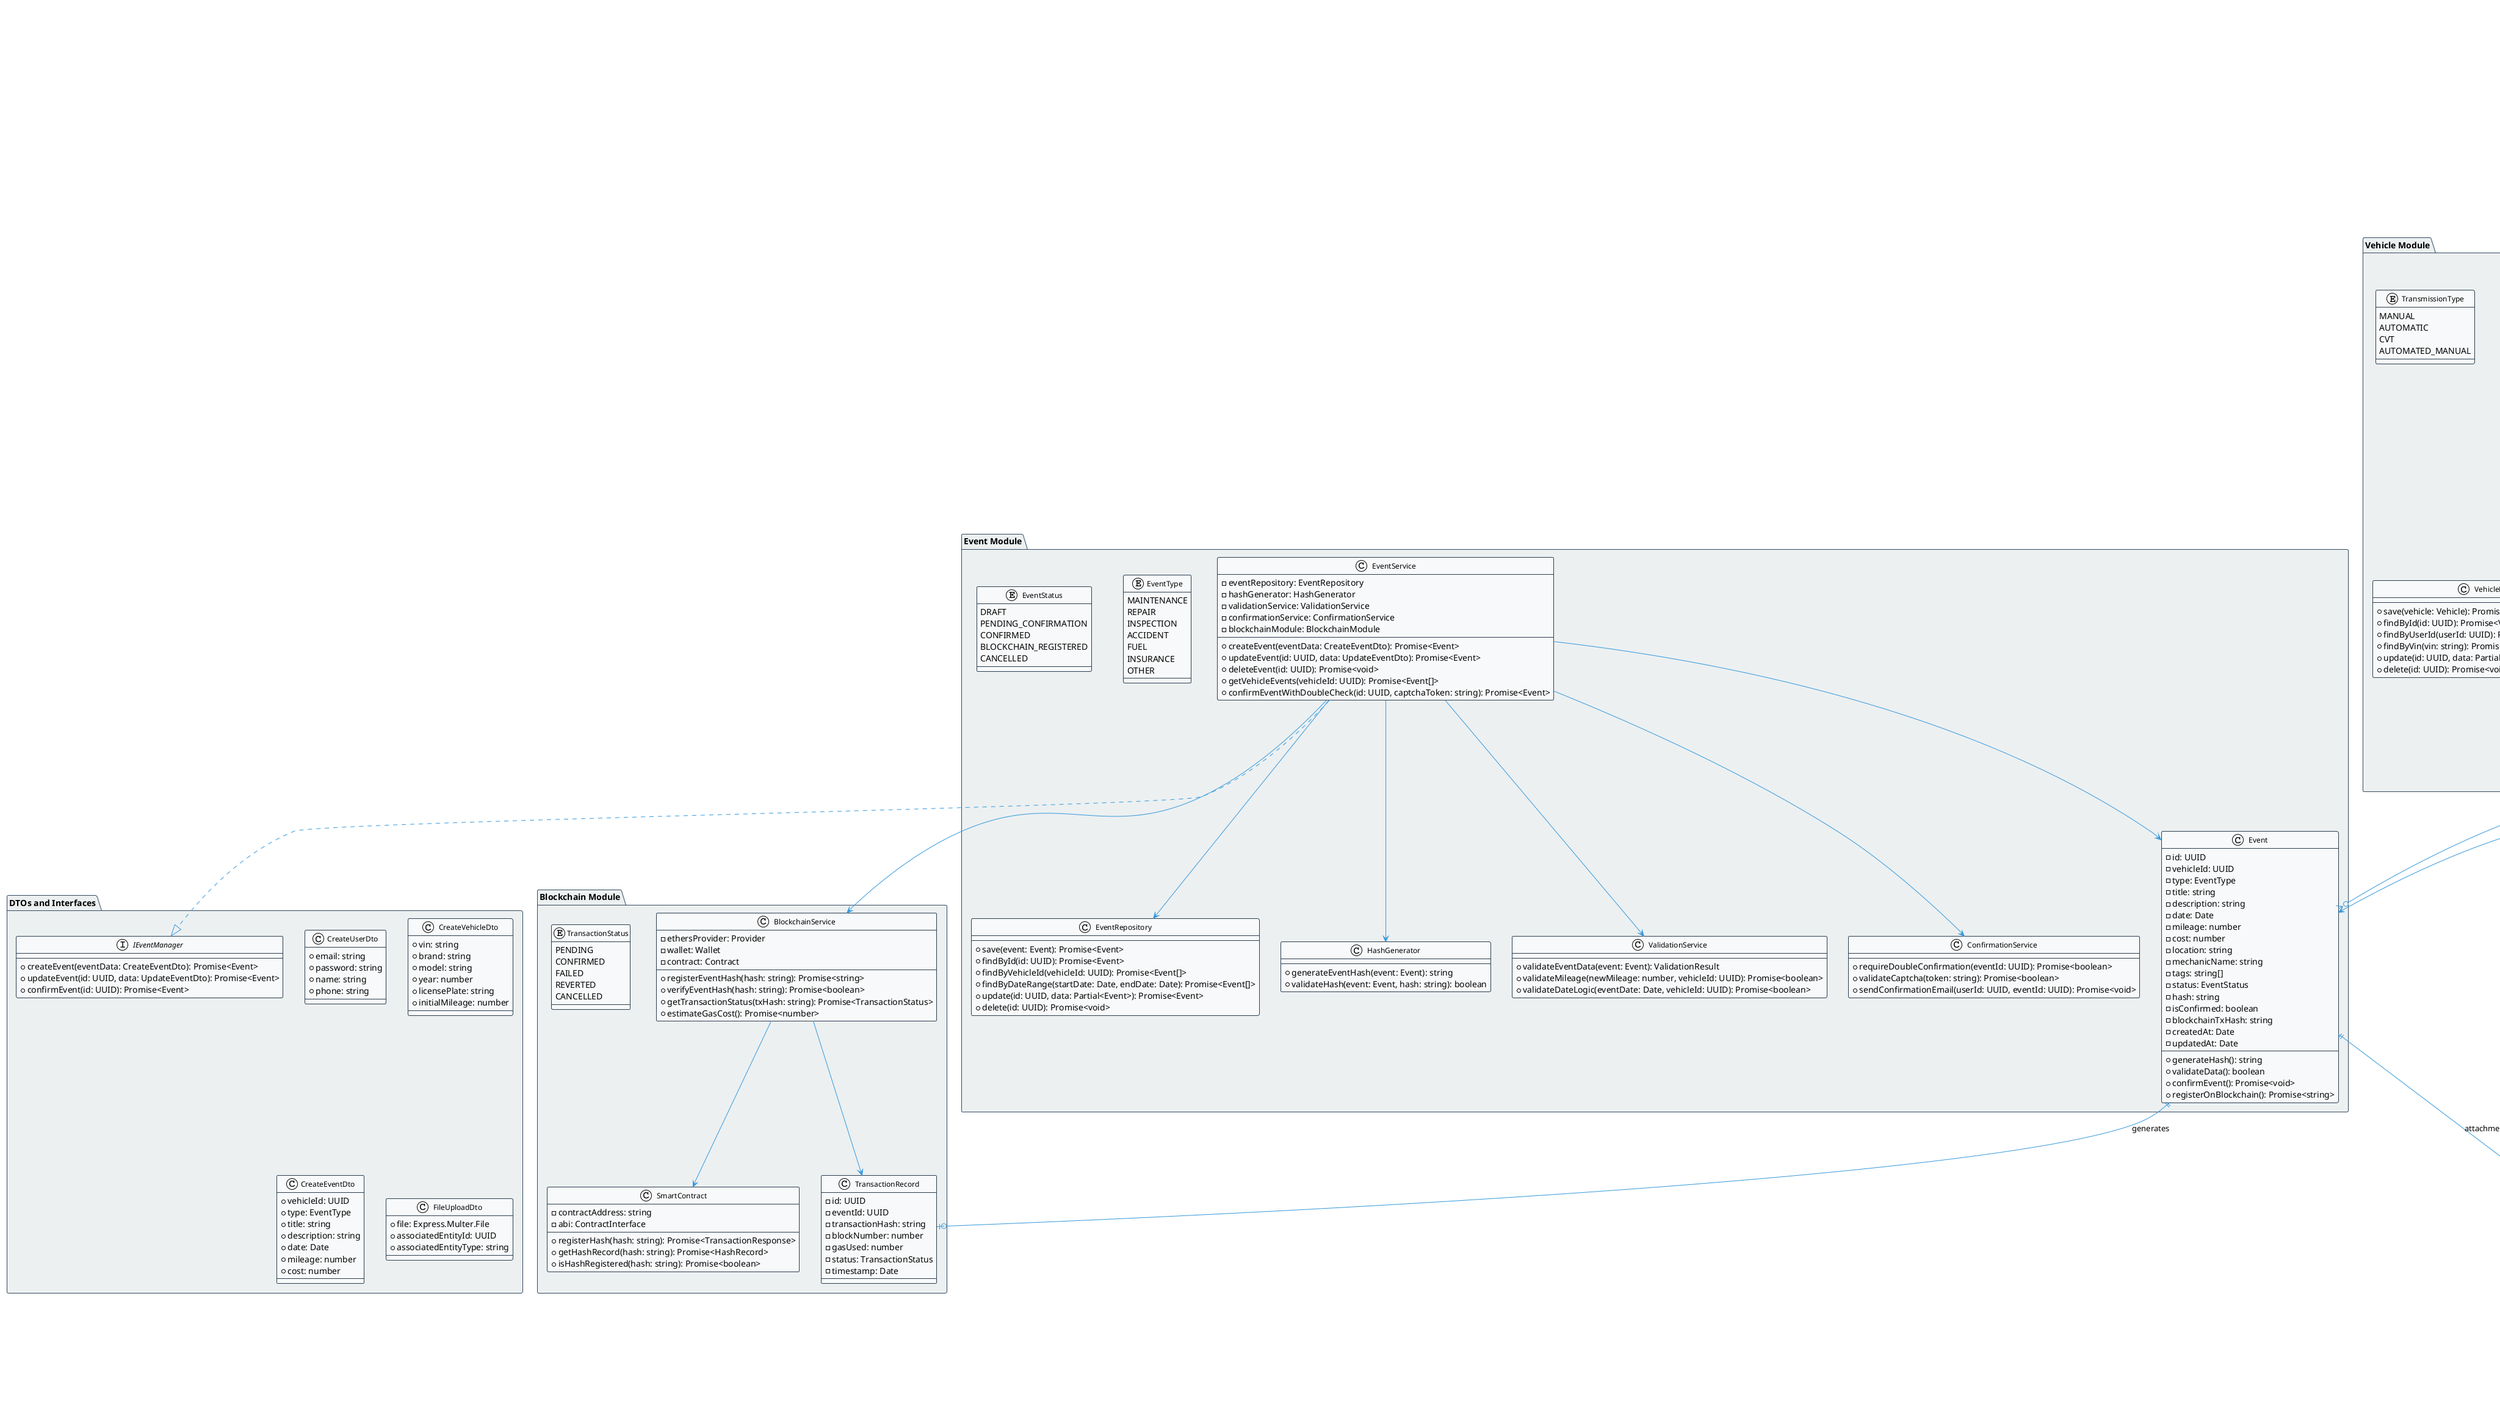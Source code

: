 @startuml class_diagram

!theme plain
skinparam {
    classFontSize 12
    classBackgroundColor #F8F9FA
    classBorderColor #2C3E50
    arrowColor #3498DB
    packageBackgroundColor #ECF0F1
    packageBorderColor #34495E
    stereotypeCBackgroundColor #E8F5E8
    stereotypeCBorderColor #27AE60
}

package "User Module" {
    class User {
        -id: UUID
        -email: string
        -password: string (hashed)
        -name: string
        -phone: string
        -createdAt: Date
        -updatedAt: Date
        -isActive: boolean
        -emailVerified: boolean
        +register(userData: CreateUserDto): Promise<User>
        +authenticate(credentials: LoginDto): Promise<string>
        +updateProfile(data: UpdateUserDto): Promise<User>
        +changePassword(oldPassword: string, newPassword: string): Promise<void>
        +resetPassword(token: string, newPassword: string): Promise<void>
        +verifyEmail(token: string): Promise<void>
    }

    class UserService {
        -userRepository: UserRepository
        -jwtService: JwtService
        -emailService: EmailService
        +createUser(userData: CreateUserDto): Promise<User>
        +validateUser(email: string, password: string): Promise<User>
        +generateJwtToken(user: User): string
        +sendPasswordResetEmail(email: string): Promise<void>
        +validateResetToken(token: string): Promise<boolean>
    }

    class UserRepository {
        +save(user: User): Promise<User>
        +findByEmail(email: string): Promise<User>
        +findById(id: UUID): Promise<User>
        +update(id: UUID, data: Partial<User>): Promise<User>
        +delete(id: UUID): Promise<void>
    }

    interface IUserRepository {
        +save(user: User): Promise<User>
        +findByEmail(email: string): Promise<User>
        +findById(id: UUID): Promise<User>
    }
}

package "Vehicle Module" {
    class Vehicle {
        -id: UUID
        -userId: UUID
        -vin: string
        -brand: string
        -model: string
        -year: number
        -color: string
        -engineType: string
        -enginePower: number
        -fuelType: FuelType
        -transmission: TransmissionType
        -licensePlate: string
        -registrationDate: Date
        -purchaseDate: Date
        -purchasePrice: number
        -initialMileage: number
        -currentMileage: number
        -isActive: boolean
        -createdAt: Date
        -updatedAt: Date
        +updateMileage(newMileage: number): Promise<void>
        +calculateTotalDistance(): number
        +getMaintenanceHistory(): Promise<Event[]>
        +generateQRCode(): string
    }

    class VehicleService {
        -vehicleRepository: VehicleRepository
        -eventService: EventService
        -externalApiService: ExternalApiService
        +createVehicle(vehicleData: CreateVehicleDto): Promise<Vehicle>
        +updateVehicle(id: UUID, data: UpdateVehicleDto): Promise<Vehicle>
        +deleteVehicle(id: UUID): Promise<void>
        +getUserVehicles(userId: UUID): Promise<Vehicle[]>
        +getVehicleById(id: UUID): Promise<Vehicle>
        +fetchVehicleDataFromApi(model: string): Promise<VehicleApiData>
    }

    class VehicleRepository {
        +save(vehicle: Vehicle): Promise<Vehicle>
        +findById(id: UUID): Promise<Vehicle>
        +findByUserId(userId: UUID): Promise<Vehicle[]>
        +findByVin(vin: string): Promise<Vehicle>
        +update(id: UUID, data: Partial<Vehicle>): Promise<Vehicle>
        +delete(id: UUID): Promise<void>
    }

    enum FuelType {
        GASOLINE
        DIESEL
        ETHANOL
        FLEX
        ELECTRIC
        HYBRID
    }

    enum TransmissionType {
        MANUAL
        AUTOMATIC
        CVT
        AUTOMATED_MANUAL
    }
}

package "Event Module" {
    class Event {
        -id: UUID
        -vehicleId: UUID
        -type: EventType
        -title: string
        -description: string
        -date: Date
        -mileage: number
        -cost: number
        -location: string
        -mechanicName: string
        -tags: string[]
        -status: EventStatus
        -hash: string
        -isConfirmed: boolean
        -blockchainTxHash: string
        -createdAt: Date
        -updatedAt: Date
        +generateHash(): string
        +validateData(): boolean
        +confirmEvent(): Promise<void>
        +registerOnBlockchain(): Promise<string>
    }

    class EventService {
        -eventRepository: EventRepository
        -hashGenerator: HashGenerator
        -validationService: ValidationService
        -confirmationService: ConfirmationService
        -blockchainModule: BlockchainModule
        +createEvent(eventData: CreateEventDto): Promise<Event>
        +updateEvent(id: UUID, data: UpdateEventDto): Promise<Event>
        +deleteEvent(id: UUID): Promise<void>
        +getVehicleEvents(vehicleId: UUID): Promise<Event[]>
        +confirmEventWithDoubleCheck(id: UUID, captchaToken: string): Promise<Event>
    }

    class EventRepository {
        +save(event: Event): Promise<Event>
        +findById(id: UUID): Promise<Event>
        +findByVehicleId(vehicleId: UUID): Promise<Event[]>
        +findByDateRange(startDate: Date, endDate: Date): Promise<Event[]>
        +update(id: UUID, data: Partial<Event>): Promise<Event>
        +delete(id: UUID): Promise<void>
    }

    class HashGenerator {
        +generateEventHash(event: Event): string
        +validateHash(event: Event, hash: string): boolean
    }

    class ValidationService {
        +validateEventData(event: Event): ValidationResult
        +validateMileage(newMileage: number, vehicleId: UUID): Promise<boolean>
        +validateDateLogic(eventDate: Date, vehicleId: UUID): Promise<boolean>
    }

    class ConfirmationService {
        +requireDoubleConfirmation(eventId: UUID): Promise<boolean>
        +validateCaptcha(token: string): Promise<boolean>
        +sendConfirmationEmail(userId: UUID, eventId: UUID): Promise<void>
    }

    enum EventType {
        MAINTENANCE
        REPAIR
        INSPECTION
        ACCIDENT
        FUEL
        INSURANCE
        OTHER
    }

    enum EventStatus {
        DRAFT
        PENDING_CONFIRMATION
        CONFIRMED
        BLOCKCHAIN_REGISTERED
        CANCELLED
    }
}

package "Blockchain Module" {
    class BlockchainService {
        -ethersProvider: Provider
        -wallet: Wallet
        -contract: Contract
        +registerEventHash(hash: string): Promise<string>
        +verifyEventHash(hash: string): Promise<boolean>
        +getTransactionStatus(txHash: string): Promise<TransactionStatus>
        +estimateGasCost(): Promise<number>
    }

    class SmartContract {
        -contractAddress: string
        -abi: ContractInterface
        +registerHash(hash: string): Promise<TransactionResponse>
        +getHashRecord(hash: string): Promise<HashRecord>
        +isHashRegistered(hash: string): Promise<boolean>
    }

    class TransactionRecord {
        -id: UUID
        -eventId: UUID
        -transactionHash: string
        -blockNumber: number
        -gasUsed: number
        -status: TransactionStatus
        -timestamp: Date
    }

    enum TransactionStatus {
        PENDING
        CONFIRMED
        FAILED
        REVERTED
        CANCELLED
    }
}

package "File Module" {
    class FileService {
        -cloudStorage: CloudStorageAdapter
        -fileRepository: FileRepository
        +uploadFile(file: FileUploadDto): Promise<FileEntity>
        +deleteFile(fileId: UUID): Promise<void>
        +getFileUrl(fileId: UUID): Promise<string>
        +validateFileType(file: Express.Multer.File): boolean
        +compressImage(file: Express.Multer.File): Promise<Buffer>
    }

    class FileEntity {
        -id: UUID
        -fileName: string
        -originalName: string
        -mimeType: string
        -size: number
        -url: string
        -associatedEntityId: UUID
        -associatedEntityType: string
        -uploadedAt: Date
        +getPublicUrl(): string
        +delete(): Promise<void>
    }

    class CloudStorageAdapter {
        +upload(file: Buffer, fileName: string): Promise<string>
        +delete(fileName: string): Promise<void>
        +getUrl(fileName: string): Promise<string>
    }

    interface ICloudStorage {
        +upload(file: Buffer, fileName: string): Promise<string>
        +delete(fileName: string): Promise<void>
    }
}

package "Report Module" {
    class ReportService {
        -eventRepository: EventRepository
        -vehicleRepository: VehicleRepository
        +generateMaintenanceReport(vehicleId: UUID): Promise<MaintenanceReport>
        +generateCostAnalysis(vehicleId: UUID, period: DateRange): Promise<CostAnalysis>
        +generateMileageReport(vehicleId: UUID): Promise<MileageReport>
        +exportToPDF(reportData: any): Promise<Buffer>
    }

    class DashboardService {
        -reportService: ReportService
        -eventService: EventService
        +getDashboardData(vehicleId: UUID): Promise<DashboardData>
        +getMonthlyStatistics(vehicleId: UUID): Promise<MonthlyStats>
        +getUpcomingMaintenances(vehicleId: UUID): Promise<UpcomingMaintenance[]>
    }

    class MaintenanceReport {
        -vehicleId: UUID
        -totalMaintenances: number
        -totalCost: number
        -averageCostPerService: number
        -maintenanceFrequency: number
        -mostCommonServices: ServiceFrequency[]
        +generateChart(): ChartData
    }

    class CostAnalysis {
        -totalSpent: number
        -categoryBreakdown: Map<string, number>
        -monthlyTrends: MonthlyTrend[]
        -projectedCosts: number
        +generateCostChart(): ChartData
        +generateTrendChart(): ChartData
    }
}

package "DTOs and Interfaces" {
    class CreateUserDto {
        +email: string
        +password: string
        +name: string
        +phone: string
    }

    class CreateVehicleDto {
        +vin: string
        +brand: string
        +model: string
        +year: number
        +licensePlate: string
        +initialMileage: number
    }

    class CreateEventDto {
        +vehicleId: UUID
        +type: EventType
        +title: string
        +description: string
        +date: Date
        +mileage: number
        +cost: number
    }

    class FileUploadDto {
        +file: Express.Multer.File
        +associatedEntityId: UUID
        +associatedEntityType: string
    }

    interface IEventManager {
        +createEvent(eventData: CreateEventDto): Promise<Event>
        +updateEvent(id: UUID, data: UpdateEventDto): Promise<Event>
        +confirmEvent(id: UUID): Promise<Event>
    }
}

User ||--o{ Vehicle : owns
Vehicle ||--o{ Event : has
Event ||--o| TransactionRecord : generates
Event ||--o{ FileEntity : attachments
Vehicle ||--o{ FileEntity : photos

UserService --> UserRepository
UserService --> User
VehicleService --> VehicleRepository
VehicleService --> Vehicle
EventService --> EventRepository
EventService --> Event
EventService --> HashGenerator
EventService --> ValidationService
EventService --> ConfirmationService

EventService --> BlockchainService
BlockchainService --> SmartContract
BlockchainService --> TransactionRecord

FileService --> FileEntity
FileService --> CloudStorageAdapter
CloudStorageAdapter ..|> ICloudStorage

ReportService --> Event
ReportService --> Vehicle
DashboardService --> ReportService

EventService ..|> IEventManager
UserRepository ..|> IUserRepository

legend top right
|<back:#2C3E50><color:white> </color></back>| **AutoLogger - Diagrama de Classes Completo** |
Sistema de gestão de histórico veicular com blockchain
endlegend

@enduml